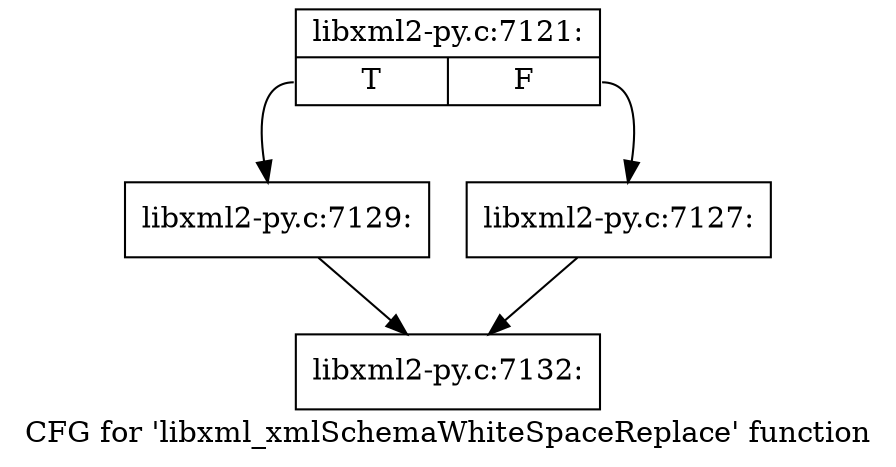 digraph "CFG for 'libxml_xmlSchemaWhiteSpaceReplace' function" {
	label="CFG for 'libxml_xmlSchemaWhiteSpaceReplace' function";

	Node0x42e02e0 [shape=record,label="{libxml2-py.c:7121:|{<s0>T|<s1>F}}"];
	Node0x42e02e0:s0 -> Node0x42e1b10;
	Node0x42e02e0:s1 -> Node0x42e1ac0;
	Node0x42e1ac0 [shape=record,label="{libxml2-py.c:7127:}"];
	Node0x42e1ac0 -> Node0x42de8d0;
	Node0x42e1b10 [shape=record,label="{libxml2-py.c:7129:}"];
	Node0x42e1b10 -> Node0x42de8d0;
	Node0x42de8d0 [shape=record,label="{libxml2-py.c:7132:}"];
}
